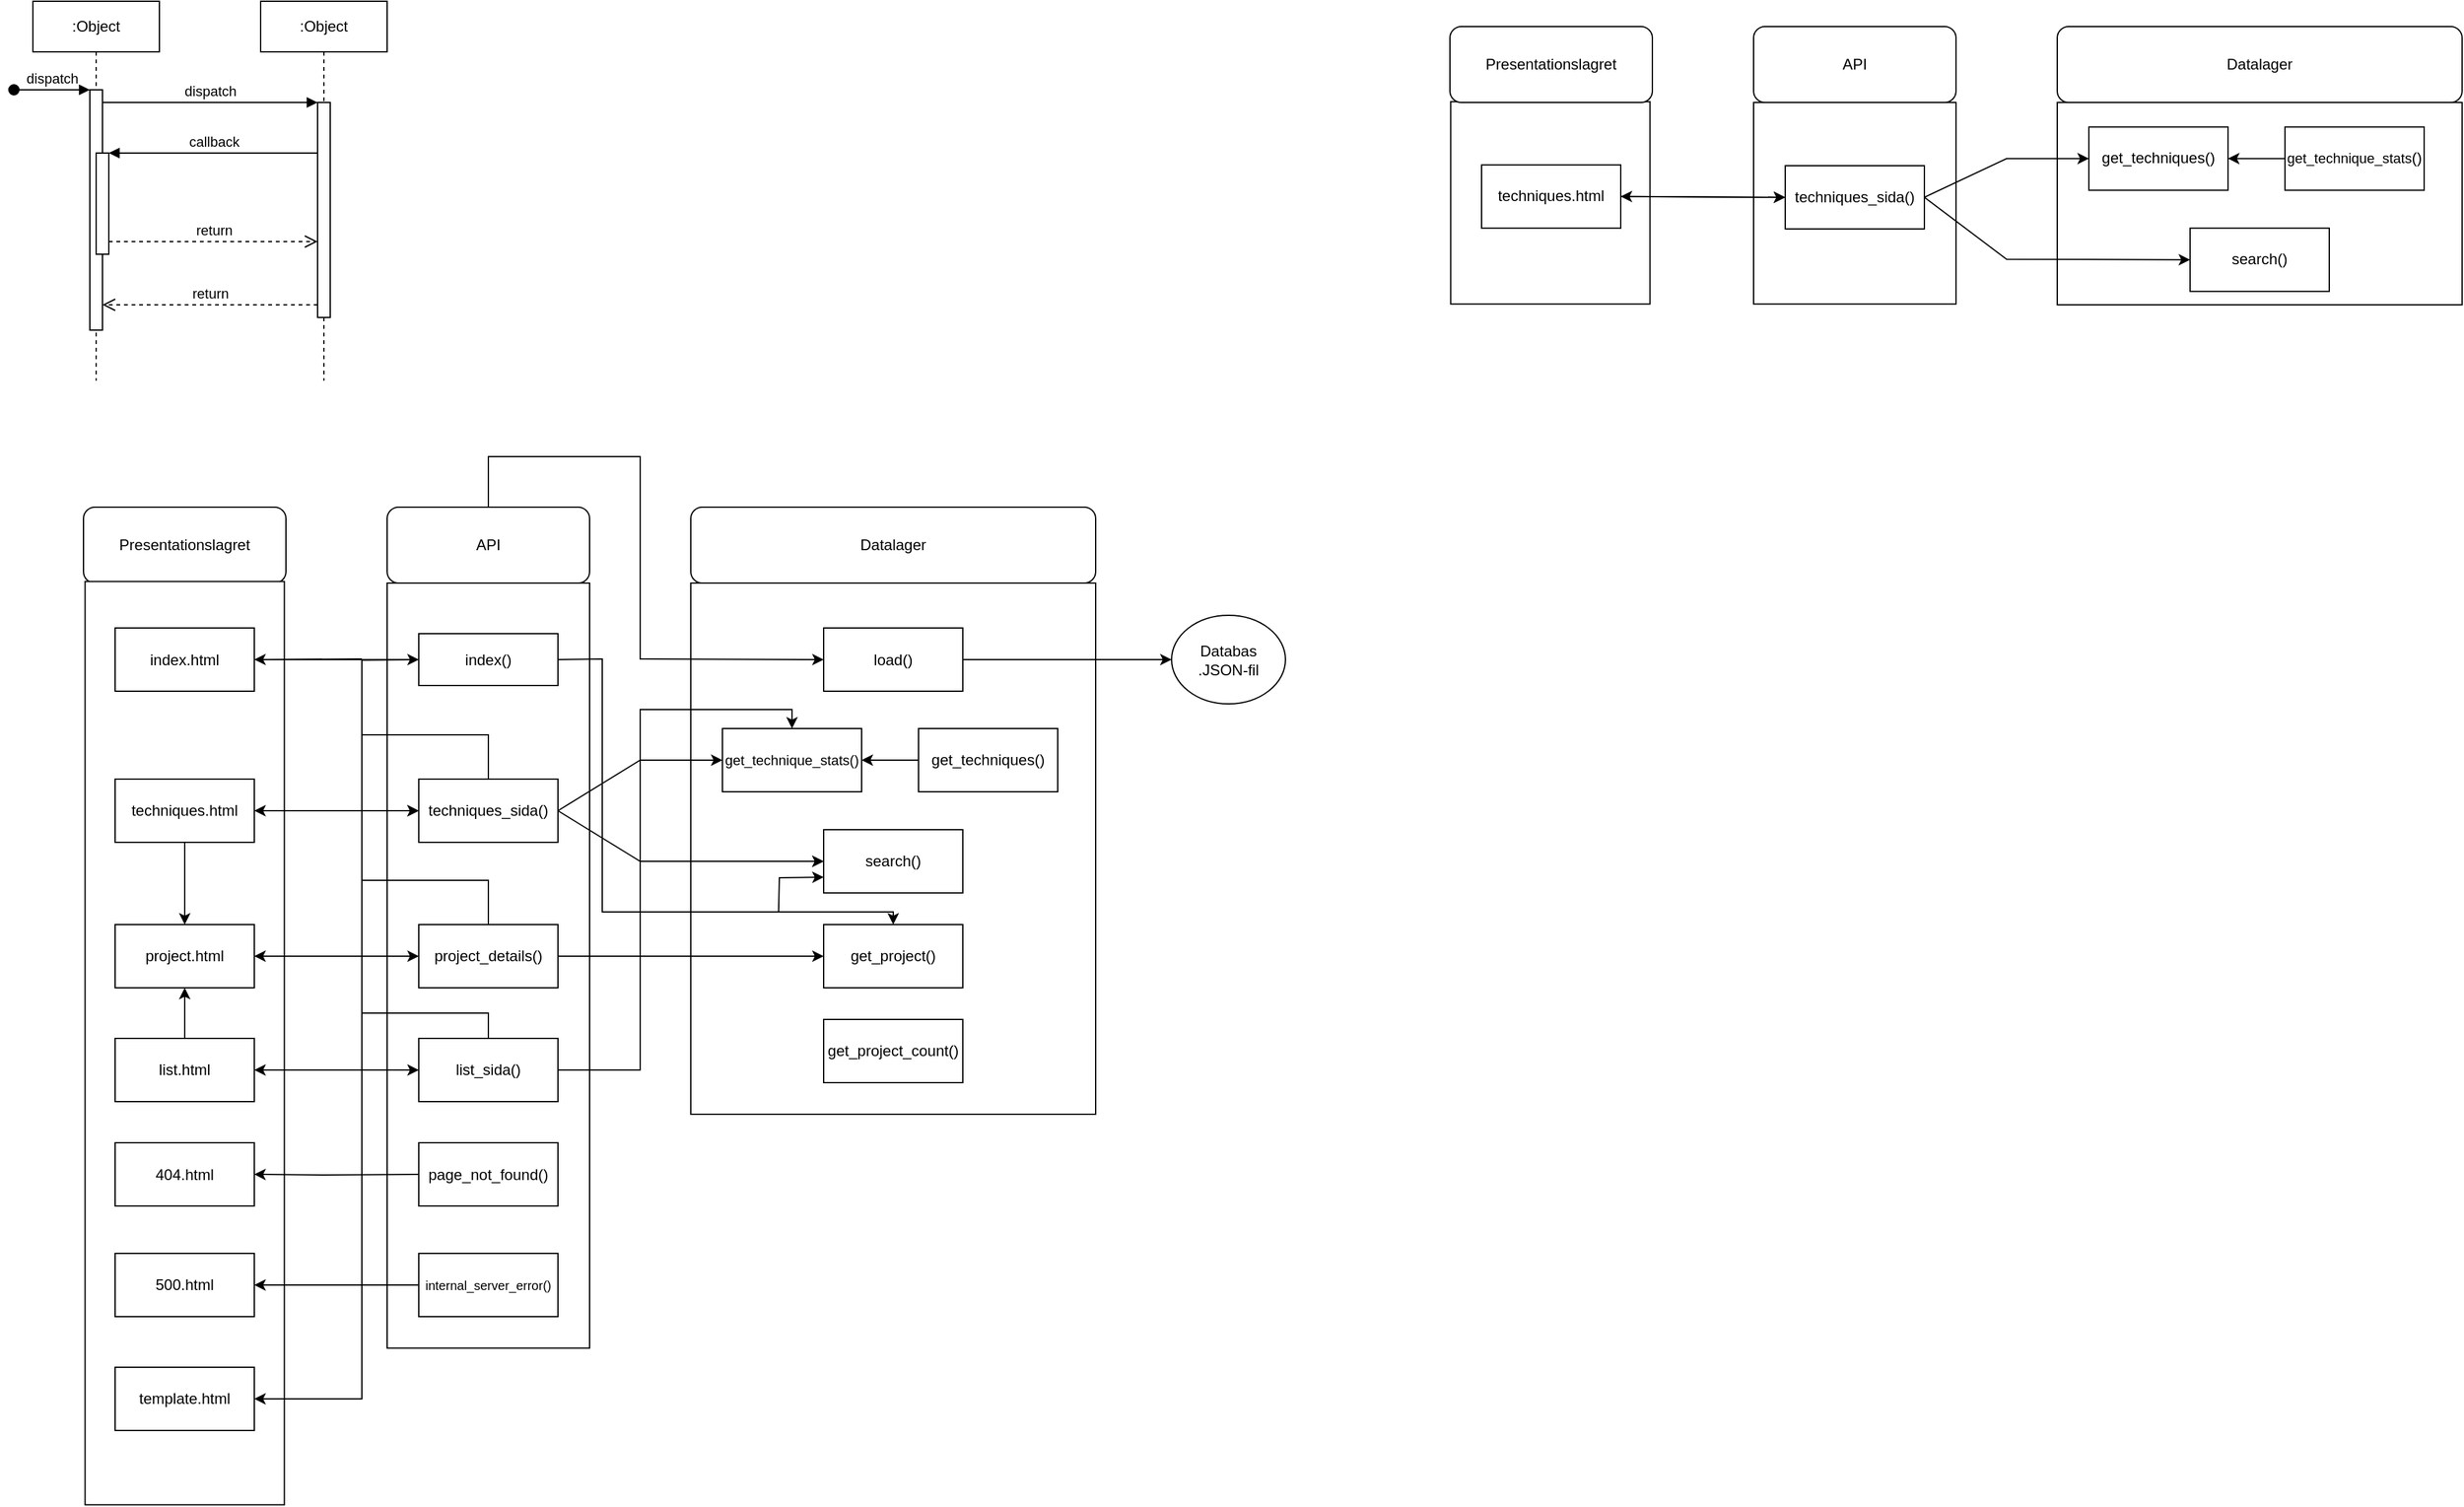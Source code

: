 <mxfile version="24.8.0">
  <diagram name="Page-1" id="2YBvvXClWsGukQMizWep">
    <mxGraphModel dx="1639" dy="915" grid="1" gridSize="10" guides="1" tooltips="1" connect="1" arrows="1" fold="1" page="1" pageScale="1" pageWidth="850" pageHeight="1100" math="0" shadow="0">
      <root>
        <mxCell id="0" />
        <mxCell id="1" parent="0" />
        <mxCell id="aM9ryv3xv72pqoxQDRHE-1" value=":Object" style="shape=umlLifeline;perimeter=lifelinePerimeter;whiteSpace=wrap;html=1;container=0;dropTarget=0;collapsible=0;recursiveResize=0;outlineConnect=0;portConstraint=eastwest;newEdgeStyle={&quot;edgeStyle&quot;:&quot;elbowEdgeStyle&quot;,&quot;elbow&quot;:&quot;vertical&quot;,&quot;curved&quot;:0,&quot;rounded&quot;:0};" parent="1" vertex="1">
          <mxGeometry x="40" y="40" width="100" height="300" as="geometry" />
        </mxCell>
        <mxCell id="aM9ryv3xv72pqoxQDRHE-2" value="" style="html=1;points=[];perimeter=orthogonalPerimeter;outlineConnect=0;targetShapes=umlLifeline;portConstraint=eastwest;newEdgeStyle={&quot;edgeStyle&quot;:&quot;elbowEdgeStyle&quot;,&quot;elbow&quot;:&quot;vertical&quot;,&quot;curved&quot;:0,&quot;rounded&quot;:0};" parent="aM9ryv3xv72pqoxQDRHE-1" vertex="1">
          <mxGeometry x="45" y="70" width="10" height="190" as="geometry" />
        </mxCell>
        <mxCell id="aM9ryv3xv72pqoxQDRHE-3" value="dispatch" style="html=1;verticalAlign=bottom;startArrow=oval;endArrow=block;startSize=8;edgeStyle=elbowEdgeStyle;elbow=vertical;curved=0;rounded=0;" parent="aM9ryv3xv72pqoxQDRHE-1" target="aM9ryv3xv72pqoxQDRHE-2" edge="1">
          <mxGeometry relative="1" as="geometry">
            <mxPoint x="-15" y="70" as="sourcePoint" />
          </mxGeometry>
        </mxCell>
        <mxCell id="aM9ryv3xv72pqoxQDRHE-4" value="" style="html=1;points=[];perimeter=orthogonalPerimeter;outlineConnect=0;targetShapes=umlLifeline;portConstraint=eastwest;newEdgeStyle={&quot;edgeStyle&quot;:&quot;elbowEdgeStyle&quot;,&quot;elbow&quot;:&quot;vertical&quot;,&quot;curved&quot;:0,&quot;rounded&quot;:0};" parent="aM9ryv3xv72pqoxQDRHE-1" vertex="1">
          <mxGeometry x="50" y="120" width="10" height="80" as="geometry" />
        </mxCell>
        <mxCell id="aM9ryv3xv72pqoxQDRHE-5" value=":Object" style="shape=umlLifeline;perimeter=lifelinePerimeter;whiteSpace=wrap;html=1;container=0;dropTarget=0;collapsible=0;recursiveResize=0;outlineConnect=0;portConstraint=eastwest;newEdgeStyle={&quot;edgeStyle&quot;:&quot;elbowEdgeStyle&quot;,&quot;elbow&quot;:&quot;vertical&quot;,&quot;curved&quot;:0,&quot;rounded&quot;:0};" parent="1" vertex="1">
          <mxGeometry x="220" y="40" width="100" height="300" as="geometry" />
        </mxCell>
        <mxCell id="aM9ryv3xv72pqoxQDRHE-6" value="" style="html=1;points=[];perimeter=orthogonalPerimeter;outlineConnect=0;targetShapes=umlLifeline;portConstraint=eastwest;newEdgeStyle={&quot;edgeStyle&quot;:&quot;elbowEdgeStyle&quot;,&quot;elbow&quot;:&quot;vertical&quot;,&quot;curved&quot;:0,&quot;rounded&quot;:0};" parent="aM9ryv3xv72pqoxQDRHE-5" vertex="1">
          <mxGeometry x="45" y="80" width="10" height="170" as="geometry" />
        </mxCell>
        <mxCell id="aM9ryv3xv72pqoxQDRHE-7" value="dispatch" style="html=1;verticalAlign=bottom;endArrow=block;edgeStyle=elbowEdgeStyle;elbow=vertical;curved=0;rounded=0;" parent="1" source="aM9ryv3xv72pqoxQDRHE-2" target="aM9ryv3xv72pqoxQDRHE-6" edge="1">
          <mxGeometry relative="1" as="geometry">
            <mxPoint x="195" y="130" as="sourcePoint" />
            <Array as="points">
              <mxPoint x="180" y="120" />
            </Array>
          </mxGeometry>
        </mxCell>
        <mxCell id="aM9ryv3xv72pqoxQDRHE-8" value="return" style="html=1;verticalAlign=bottom;endArrow=open;dashed=1;endSize=8;edgeStyle=elbowEdgeStyle;elbow=vertical;curved=0;rounded=0;" parent="1" source="aM9ryv3xv72pqoxQDRHE-6" target="aM9ryv3xv72pqoxQDRHE-2" edge="1">
          <mxGeometry relative="1" as="geometry">
            <mxPoint x="195" y="205" as="targetPoint" />
            <Array as="points">
              <mxPoint x="190" y="280" />
            </Array>
          </mxGeometry>
        </mxCell>
        <mxCell id="aM9ryv3xv72pqoxQDRHE-9" value="callback" style="html=1;verticalAlign=bottom;endArrow=block;edgeStyle=elbowEdgeStyle;elbow=vertical;curved=0;rounded=0;" parent="1" source="aM9ryv3xv72pqoxQDRHE-6" target="aM9ryv3xv72pqoxQDRHE-4" edge="1">
          <mxGeometry relative="1" as="geometry">
            <mxPoint x="175" y="160" as="sourcePoint" />
            <Array as="points">
              <mxPoint x="190" y="160" />
            </Array>
          </mxGeometry>
        </mxCell>
        <mxCell id="aM9ryv3xv72pqoxQDRHE-10" value="return" style="html=1;verticalAlign=bottom;endArrow=open;dashed=1;endSize=8;edgeStyle=elbowEdgeStyle;elbow=vertical;curved=0;rounded=0;" parent="1" source="aM9ryv3xv72pqoxQDRHE-4" target="aM9ryv3xv72pqoxQDRHE-6" edge="1">
          <mxGeometry relative="1" as="geometry">
            <mxPoint x="175" y="235" as="targetPoint" />
            <Array as="points">
              <mxPoint x="180" y="230" />
            </Array>
          </mxGeometry>
        </mxCell>
        <mxCell id="dzgXMHapNwowrjusKW1O-1" value="Presentationslagret" style="rounded=1;whiteSpace=wrap;html=1;" parent="1" vertex="1">
          <mxGeometry x="80" y="440" width="160" height="60" as="geometry" />
        </mxCell>
        <mxCell id="dzgXMHapNwowrjusKW1O-2" value="API" style="rounded=1;whiteSpace=wrap;html=1;" parent="1" vertex="1">
          <mxGeometry x="320" y="440" width="160" height="60" as="geometry" />
        </mxCell>
        <mxCell id="dzgXMHapNwowrjusKW1O-3" value="Datalager" style="rounded=1;whiteSpace=wrap;html=1;" parent="1" vertex="1">
          <mxGeometry x="560" y="440" width="320" height="60" as="geometry" />
        </mxCell>
        <mxCell id="dzgXMHapNwowrjusKW1O-9" value="" style="rounded=0;whiteSpace=wrap;html=1;rotation=90;" parent="1" vertex="1">
          <mxGeometry x="-205" y="785" width="730" height="157.5" as="geometry" />
        </mxCell>
        <mxCell id="dzgXMHapNwowrjusKW1O-11" value="" style="rounded=0;whiteSpace=wrap;html=1;rotation=90;" parent="1" vertex="1">
          <mxGeometry x="510" y="550" width="420" height="320" as="geometry" />
        </mxCell>
        <mxCell id="dzgXMHapNwowrjusKW1O-12" value="" style="rounded=0;whiteSpace=wrap;html=1;rotation=90;" parent="1" vertex="1">
          <mxGeometry x="97.58" y="722.43" width="604.84" height="160" as="geometry" />
        </mxCell>
        <mxCell id="exSdz0iTrDbsph4KnE0r-6" value="" style="endArrow=classic;startArrow=classic;html=1;rounded=0;entryX=0;entryY=0.5;entryDx=0;entryDy=0;exitX=1;exitY=0.5;exitDx=0;exitDy=0;" parent="1" edge="1">
          <mxGeometry width="50" height="50" relative="1" as="geometry">
            <mxPoint x="215" y="680" as="sourcePoint" />
            <mxPoint x="345" y="680" as="targetPoint" />
          </mxGeometry>
        </mxCell>
        <mxCell id="exSdz0iTrDbsph4KnE0r-7" value="" style="endArrow=classic;html=1;rounded=0;exitX=1;exitY=0.5;exitDx=0;exitDy=0;entryX=0;entryY=0.5;entryDx=0;entryDy=0;" parent="1" source="exSdz0iTrDbsph4KnE0r-10" target="exSdz0iTrDbsph4KnE0r-8" edge="1">
          <mxGeometry width="50" height="50" relative="1" as="geometry">
            <mxPoint x="500" y="610" as="sourcePoint" />
            <mxPoint x="550" y="560" as="targetPoint" />
            <Array as="points">
              <mxPoint x="520" y="640" />
            </Array>
          </mxGeometry>
        </mxCell>
        <mxCell id="exSdz0iTrDbsph4KnE0r-8" value="&lt;font style=&quot;font-size: 11px;&quot;&gt;get_technique_stats()&lt;/font&gt;" style="rounded=0;whiteSpace=wrap;html=1;" parent="1" vertex="1">
          <mxGeometry x="585" y="615" width="110" height="50" as="geometry" />
        </mxCell>
        <mxCell id="exSdz0iTrDbsph4KnE0r-9" value="search()" style="rounded=0;whiteSpace=wrap;html=1;" parent="1" vertex="1">
          <mxGeometry x="665" y="695" width="110" height="50" as="geometry" />
        </mxCell>
        <mxCell id="exSdz0iTrDbsph4KnE0r-10" value="techniques_sida()" style="rounded=0;whiteSpace=wrap;html=1;" parent="1" vertex="1">
          <mxGeometry x="345" y="655" width="110" height="50" as="geometry" />
        </mxCell>
        <mxCell id="exSdz0iTrDbsph4KnE0r-11" value="techniques.html" style="rounded=0;whiteSpace=wrap;html=1;" parent="1" vertex="1">
          <mxGeometry x="105" y="655" width="110" height="50" as="geometry" />
        </mxCell>
        <mxCell id="exSdz0iTrDbsph4KnE0r-12" value="" style="endArrow=classic;html=1;rounded=0;entryX=0;entryY=0.5;entryDx=0;entryDy=0;" parent="1" target="exSdz0iTrDbsph4KnE0r-9" edge="1">
          <mxGeometry width="50" height="50" relative="1" as="geometry">
            <mxPoint x="455" y="680" as="sourcePoint" />
            <mxPoint x="585" y="720" as="targetPoint" />
            <Array as="points">
              <mxPoint x="520" y="720" />
            </Array>
          </mxGeometry>
        </mxCell>
        <mxCell id="pZZZTIVd4_5sOHY59pwx-2" value="list.html" style="rounded=0;whiteSpace=wrap;html=1;" parent="1" vertex="1">
          <mxGeometry x="105" y="860" width="110" height="50" as="geometry" />
        </mxCell>
        <mxCell id="pZZZTIVd4_5sOHY59pwx-3" value="project.html" style="rounded=0;whiteSpace=wrap;html=1;" parent="1" vertex="1">
          <mxGeometry x="105" y="770" width="110" height="50" as="geometry" />
        </mxCell>
        <mxCell id="pZZZTIVd4_5sOHY59pwx-4" value="index.html" style="rounded=0;whiteSpace=wrap;html=1;" parent="1" vertex="1">
          <mxGeometry x="105" y="535.5" width="110" height="50" as="geometry" />
        </mxCell>
        <mxCell id="f7MKsBxfXgavQIuiz3mG-1" value="template.html" style="rounded=0;whiteSpace=wrap;html=1;" parent="1" vertex="1">
          <mxGeometry x="105" y="1120" width="110" height="50" as="geometry" />
        </mxCell>
        <mxCell id="f7MKsBxfXgavQIuiz3mG-2" value="index()" style="rounded=0;whiteSpace=wrap;html=1;" parent="1" vertex="1">
          <mxGeometry x="345" y="540" width="110" height="41" as="geometry" />
        </mxCell>
        <mxCell id="f7MKsBxfXgavQIuiz3mG-3" value="project_details()" style="rounded=0;whiteSpace=wrap;html=1;" parent="1" vertex="1">
          <mxGeometry x="345" y="770" width="110" height="50" as="geometry" />
        </mxCell>
        <mxCell id="f7MKsBxfXgavQIuiz3mG-4" value="list_sida()" style="rounded=0;whiteSpace=wrap;html=1;" parent="1" vertex="1">
          <mxGeometry x="345" y="860" width="110" height="50" as="geometry" />
        </mxCell>
        <mxCell id="f7MKsBxfXgavQIuiz3mG-5" value="load()" style="rounded=0;whiteSpace=wrap;html=1;" parent="1" vertex="1">
          <mxGeometry x="665" y="535.5" width="110" height="50" as="geometry" />
        </mxCell>
        <mxCell id="f7MKsBxfXgavQIuiz3mG-7" value="&lt;font style=&quot;font-size: 12px;&quot;&gt;get_techniques()&lt;/font&gt;" style="rounded=0;whiteSpace=wrap;html=1;" parent="1" vertex="1">
          <mxGeometry x="740" y="615" width="110" height="50" as="geometry" />
        </mxCell>
        <mxCell id="f7MKsBxfXgavQIuiz3mG-8" value="get_project()" style="rounded=0;whiteSpace=wrap;html=1;" parent="1" vertex="1">
          <mxGeometry x="665" y="770" width="110" height="50" as="geometry" />
        </mxCell>
        <mxCell id="f7MKsBxfXgavQIuiz3mG-9" value="get_project_count()" style="rounded=0;whiteSpace=wrap;html=1;" parent="1" vertex="1">
          <mxGeometry x="665" y="845" width="110" height="50" as="geometry" />
        </mxCell>
        <mxCell id="f7MKsBxfXgavQIuiz3mG-10" value="" style="endArrow=classic;html=1;rounded=0;entryX=1;entryY=0.5;entryDx=0;entryDy=0;" parent="1" target="f7MKsBxfXgavQIuiz3mG-1" edge="1">
          <mxGeometry width="50" height="50" relative="1" as="geometry">
            <mxPoint x="300" y="560" as="sourcePoint" />
            <mxPoint x="400" y="1160" as="targetPoint" />
            <Array as="points">
              <mxPoint x="300" y="1145" />
            </Array>
          </mxGeometry>
        </mxCell>
        <mxCell id="f7MKsBxfXgavQIuiz3mG-12" value="" style="endArrow=none;html=1;rounded=0;entryX=0;entryY=0.5;entryDx=0;entryDy=0;" parent="1" target="f7MKsBxfXgavQIuiz3mG-2" edge="1">
          <mxGeometry width="50" height="50" relative="1" as="geometry">
            <mxPoint x="300" y="561" as="sourcePoint" />
            <mxPoint x="330" y="510" as="targetPoint" />
          </mxGeometry>
        </mxCell>
        <mxCell id="f7MKsBxfXgavQIuiz3mG-13" value="" style="endArrow=none;html=1;rounded=0;exitX=0.5;exitY=0;exitDx=0;exitDy=0;" parent="1" source="exSdz0iTrDbsph4KnE0r-10" edge="1">
          <mxGeometry width="50" height="50" relative="1" as="geometry">
            <mxPoint x="390" y="640" as="sourcePoint" />
            <mxPoint x="300" y="620" as="targetPoint" />
            <Array as="points">
              <mxPoint x="400" y="620" />
            </Array>
          </mxGeometry>
        </mxCell>
        <mxCell id="f7MKsBxfXgavQIuiz3mG-14" value="" style="endArrow=none;html=1;rounded=0;exitX=0.5;exitY=0;exitDx=0;exitDy=0;" parent="1" edge="1">
          <mxGeometry width="50" height="50" relative="1" as="geometry">
            <mxPoint x="400" y="770" as="sourcePoint" />
            <mxPoint x="300" y="735" as="targetPoint" />
            <Array as="points">
              <mxPoint x="400" y="735" />
            </Array>
          </mxGeometry>
        </mxCell>
        <mxCell id="f7MKsBxfXgavQIuiz3mG-15" value="" style="endArrow=none;html=1;rounded=0;exitX=0.5;exitY=0;exitDx=0;exitDy=0;" parent="1" edge="1" source="f7MKsBxfXgavQIuiz3mG-4">
          <mxGeometry width="50" height="50" relative="1" as="geometry">
            <mxPoint x="540" y="820" as="sourcePoint" />
            <mxPoint x="300" y="840" as="targetPoint" />
            <Array as="points">
              <mxPoint x="400" y="840" />
            </Array>
          </mxGeometry>
        </mxCell>
        <mxCell id="f7MKsBxfXgavQIuiz3mG-16" value="" style="endArrow=classic;html=1;rounded=0;exitX=0.5;exitY=0;exitDx=0;exitDy=0;entryX=0.5;entryY=1;entryDx=0;entryDy=0;" parent="1" source="pZZZTIVd4_5sOHY59pwx-2" target="pZZZTIVd4_5sOHY59pwx-3" edge="1">
          <mxGeometry width="50" height="50" relative="1" as="geometry">
            <mxPoint x="160" y="877.5" as="sourcePoint" />
            <mxPoint x="210" y="827.5" as="targetPoint" />
          </mxGeometry>
        </mxCell>
        <mxCell id="f7MKsBxfXgavQIuiz3mG-17" value="" style="endArrow=classic;html=1;rounded=0;exitX=0.5;exitY=1;exitDx=0;exitDy=0;entryX=0.5;entryY=0;entryDx=0;entryDy=0;" parent="1" source="exSdz0iTrDbsph4KnE0r-11" target="pZZZTIVd4_5sOHY59pwx-3" edge="1">
          <mxGeometry width="50" height="50" relative="1" as="geometry">
            <mxPoint x="160" y="745" as="sourcePoint" />
            <mxPoint x="210" y="695" as="targetPoint" />
          </mxGeometry>
        </mxCell>
        <mxCell id="f7MKsBxfXgavQIuiz3mG-18" value="" style="endArrow=classic;html=1;rounded=0;entryX=1;entryY=0.5;entryDx=0;entryDy=0;" parent="1" target="pZZZTIVd4_5sOHY59pwx-4" edge="1">
          <mxGeometry width="50" height="50" relative="1" as="geometry">
            <mxPoint x="300" y="560" as="sourcePoint" />
            <mxPoint x="350" y="510" as="targetPoint" />
          </mxGeometry>
        </mxCell>
        <mxCell id="f7MKsBxfXgavQIuiz3mG-19" value="" style="endArrow=classic;html=1;rounded=0;entryX=1;entryY=0.5;entryDx=0;entryDy=0;exitX=0;exitY=0.5;exitDx=0;exitDy=0;" parent="1" source="f7MKsBxfXgavQIuiz3mG-3" target="pZZZTIVd4_5sOHY59pwx-3" edge="1">
          <mxGeometry width="50" height="50" relative="1" as="geometry">
            <mxPoint x="345" y="800" as="sourcePoint" />
            <mxPoint x="395" y="750" as="targetPoint" />
          </mxGeometry>
        </mxCell>
        <mxCell id="f7MKsBxfXgavQIuiz3mG-20" value="" style="endArrow=none;html=1;rounded=0;" parent="1" edge="1">
          <mxGeometry width="50" height="50" relative="1" as="geometry">
            <mxPoint x="300" y="1040" as="sourcePoint" />
            <mxPoint x="300" y="560" as="targetPoint" />
          </mxGeometry>
        </mxCell>
        <mxCell id="f7MKsBxfXgavQIuiz3mG-21" value="" style="endArrow=classic;html=1;rounded=0;entryX=1;entryY=0.5;entryDx=0;entryDy=0;exitX=0;exitY=0.5;exitDx=0;exitDy=0;" parent="1" source="f7MKsBxfXgavQIuiz3mG-4" target="pZZZTIVd4_5sOHY59pwx-2" edge="1">
          <mxGeometry width="50" height="50" relative="1" as="geometry">
            <mxPoint x="345" y="920" as="sourcePoint" />
            <mxPoint x="395" y="870" as="targetPoint" />
          </mxGeometry>
        </mxCell>
        <mxCell id="f7MKsBxfXgavQIuiz3mG-22" value="" style="endArrow=classic;html=1;rounded=0;entryX=0;entryY=0.5;entryDx=0;entryDy=0;exitX=0.5;exitY=0;exitDx=0;exitDy=0;" parent="1" source="dzgXMHapNwowrjusKW1O-2" target="f7MKsBxfXgavQIuiz3mG-5" edge="1">
          <mxGeometry width="50" height="50" relative="1" as="geometry">
            <mxPoint x="455" y="570" as="sourcePoint" />
            <mxPoint x="505" y="520" as="targetPoint" />
            <Array as="points">
              <mxPoint x="400" y="400" />
              <mxPoint x="520" y="400" />
              <mxPoint x="520" y="560" />
            </Array>
          </mxGeometry>
        </mxCell>
        <mxCell id="f7MKsBxfXgavQIuiz3mG-25" value="" style="endArrow=classic;html=1;rounded=0;exitX=1;exitY=0.5;exitDx=0;exitDy=0;entryX=0;entryY=0.5;entryDx=0;entryDy=0;" parent="1" source="pZZZTIVd4_5sOHY59pwx-2" target="f7MKsBxfXgavQIuiz3mG-4" edge="1">
          <mxGeometry width="50" height="50" relative="1" as="geometry">
            <mxPoint x="280" y="920" as="sourcePoint" />
            <mxPoint x="350" y="910" as="targetPoint" />
          </mxGeometry>
        </mxCell>
        <mxCell id="f7MKsBxfXgavQIuiz3mG-26" value="" style="endArrow=classic;html=1;rounded=0;entryX=0;entryY=0.5;entryDx=0;entryDy=0;exitX=1;exitY=0.5;exitDx=0;exitDy=0;" parent="1" source="pZZZTIVd4_5sOHY59pwx-3" target="f7MKsBxfXgavQIuiz3mG-3" edge="1">
          <mxGeometry width="50" height="50" relative="1" as="geometry">
            <mxPoint x="215" y="795" as="sourcePoint" />
            <mxPoint x="265" y="745" as="targetPoint" />
          </mxGeometry>
        </mxCell>
        <mxCell id="f7MKsBxfXgavQIuiz3mG-27" value="" style="endArrow=classic;html=1;rounded=0;entryX=0;entryY=0.5;entryDx=0;entryDy=0;exitX=1;exitY=0.5;exitDx=0;exitDy=0;" parent="1" source="exSdz0iTrDbsph4KnE0r-11" target="exSdz0iTrDbsph4KnE0r-10" edge="1">
          <mxGeometry width="50" height="50" relative="1" as="geometry">
            <mxPoint x="220" y="680" as="sourcePoint" />
            <mxPoint x="270" y="630" as="targetPoint" />
          </mxGeometry>
        </mxCell>
        <mxCell id="f7MKsBxfXgavQIuiz3mG-28" value="" style="endArrow=classic;html=1;rounded=0;entryX=0;entryY=0.5;entryDx=0;entryDy=0;exitX=1;exitY=0.5;exitDx=0;exitDy=0;" parent="1" source="pZZZTIVd4_5sOHY59pwx-4" target="f7MKsBxfXgavQIuiz3mG-2" edge="1">
          <mxGeometry width="50" height="50" relative="1" as="geometry">
            <mxPoint x="215" y="560" as="sourcePoint" />
            <mxPoint x="265" y="510" as="targetPoint" />
          </mxGeometry>
        </mxCell>
        <mxCell id="f7MKsBxfXgavQIuiz3mG-29" value="" style="endArrow=classic;html=1;rounded=0;entryX=0;entryY=0.5;entryDx=0;entryDy=0;" parent="1" source="f7MKsBxfXgavQIuiz3mG-4" target="exSdz0iTrDbsph4KnE0r-9" edge="1">
          <mxGeometry width="50" height="50" relative="1" as="geometry">
            <mxPoint x="455" y="920" as="sourcePoint" />
            <mxPoint x="520" y="720" as="targetPoint" />
            <Array as="points">
              <mxPoint x="520" y="885" />
              <mxPoint x="520" y="720" />
            </Array>
          </mxGeometry>
        </mxCell>
        <mxCell id="f7MKsBxfXgavQIuiz3mG-30" value="" style="endArrow=classic;html=1;rounded=0;exitX=1;exitY=0.5;exitDx=0;exitDy=0;entryX=0.5;entryY=0;entryDx=0;entryDy=0;" parent="1" source="f7MKsBxfXgavQIuiz3mG-4" target="exSdz0iTrDbsph4KnE0r-8" edge="1">
          <mxGeometry width="50" height="50" relative="1" as="geometry">
            <mxPoint x="505" y="940" as="sourcePoint" />
            <mxPoint x="520" y="600" as="targetPoint" />
            <Array as="points">
              <mxPoint x="520" y="885" />
              <mxPoint x="520" y="600" />
              <mxPoint x="640" y="600" />
            </Array>
          </mxGeometry>
        </mxCell>
        <mxCell id="f7MKsBxfXgavQIuiz3mG-31" value="" style="endArrow=classic;html=1;rounded=0;entryX=1;entryY=0.5;entryDx=0;entryDy=0;exitX=0;exitY=0.5;exitDx=0;exitDy=0;" parent="1" source="f7MKsBxfXgavQIuiz3mG-7" target="exSdz0iTrDbsph4KnE0r-8" edge="1">
          <mxGeometry width="50" height="50" relative="1" as="geometry">
            <mxPoint x="920" y="680" as="sourcePoint" />
            <mxPoint x="700" y="640" as="targetPoint" />
          </mxGeometry>
        </mxCell>
        <mxCell id="f7MKsBxfXgavQIuiz3mG-33" value="" style="endArrow=classic;html=1;rounded=0;exitX=1;exitY=0.5;exitDx=0;exitDy=0;entryX=0;entryY=0.5;entryDx=0;entryDy=0;" parent="1" source="f7MKsBxfXgavQIuiz3mG-3" target="f7MKsBxfXgavQIuiz3mG-8" edge="1">
          <mxGeometry width="50" height="50" relative="1" as="geometry">
            <mxPoint x="455" y="800" as="sourcePoint" />
            <mxPoint x="505" y="750" as="targetPoint" />
          </mxGeometry>
        </mxCell>
        <mxCell id="f7MKsBxfXgavQIuiz3mG-36" value="" style="endArrow=classic;html=1;rounded=0;exitX=1;exitY=0.5;exitDx=0;exitDy=0;entryX=0.5;entryY=0;entryDx=0;entryDy=0;" parent="1" source="f7MKsBxfXgavQIuiz3mG-2" target="f7MKsBxfXgavQIuiz3mG-8" edge="1">
          <mxGeometry width="50" height="50" relative="1" as="geometry">
            <mxPoint x="480" y="560" as="sourcePoint" />
            <mxPoint x="540" y="520" as="targetPoint" />
            <Array as="points">
              <mxPoint x="490" y="560" />
              <mxPoint x="490" y="760" />
              <mxPoint x="720" y="760" />
            </Array>
          </mxGeometry>
        </mxCell>
        <mxCell id="f7MKsBxfXgavQIuiz3mG-37" value="" style="endArrow=classic;html=1;rounded=0;exitX=0;exitY=0.5;exitDx=0;exitDy=0;entryX=0;entryY=0.75;entryDx=0;entryDy=0;" parent="1" target="exSdz0iTrDbsph4KnE0r-9" edge="1">
          <mxGeometry width="50" height="50" relative="1" as="geometry">
            <mxPoint x="629.38" y="760" as="sourcePoint" />
            <mxPoint x="651.047" y="695" as="targetPoint" />
            <Array as="points">
              <mxPoint x="630" y="733" />
            </Array>
          </mxGeometry>
        </mxCell>
        <mxCell id="qK2bQ5cK5VSPlQt5MMDx-1" value="Databas&lt;div&gt;.JSON-fil&lt;/div&gt;" style="ellipse;whiteSpace=wrap;html=1;" vertex="1" parent="1">
          <mxGeometry x="940" y="525.5" width="90" height="70" as="geometry" />
        </mxCell>
        <mxCell id="qK2bQ5cK5VSPlQt5MMDx-2" value="" style="endArrow=classic;html=1;rounded=0;exitX=1;exitY=0.5;exitDx=0;exitDy=0;entryX=0;entryY=0.5;entryDx=0;entryDy=0;" edge="1" parent="1" source="f7MKsBxfXgavQIuiz3mG-5" target="qK2bQ5cK5VSPlQt5MMDx-1">
          <mxGeometry width="50" height="50" relative="1" as="geometry">
            <mxPoint x="790" y="560" as="sourcePoint" />
            <mxPoint x="840" y="510" as="targetPoint" />
          </mxGeometry>
        </mxCell>
        <mxCell id="qK2bQ5cK5VSPlQt5MMDx-6" value="" style="rounded=0;whiteSpace=wrap;html=1;rotation=90;" vertex="1" parent="1">
          <mxGeometry x="1159.38" y="120.63" width="160" height="157.5" as="geometry" />
        </mxCell>
        <mxCell id="qK2bQ5cK5VSPlQt5MMDx-7" value="" style="rounded=0;whiteSpace=wrap;html=1;rotation=90;" vertex="1" parent="1">
          <mxGeometry x="1720" y="40" width="160" height="320" as="geometry" />
        </mxCell>
        <mxCell id="qK2bQ5cK5VSPlQt5MMDx-8" value="" style="rounded=0;whiteSpace=wrap;html=1;rotation=90;" vertex="1" parent="1">
          <mxGeometry x="1400.32" y="119.69" width="159.37" height="160" as="geometry" />
        </mxCell>
        <mxCell id="qK2bQ5cK5VSPlQt5MMDx-9" value="" style="endArrow=classic;startArrow=classic;html=1;rounded=0;entryX=0;entryY=0.5;entryDx=0;entryDy=0;exitX=1;exitY=0.5;exitDx=0;exitDy=0;" edge="1" parent="1" source="qK2bQ5cK5VSPlQt5MMDx-14" target="qK2bQ5cK5VSPlQt5MMDx-13">
          <mxGeometry width="50" height="50" relative="1" as="geometry">
            <mxPoint x="1295" y="204.38" as="sourcePoint" />
            <mxPoint x="1425" y="204.38" as="targetPoint" />
          </mxGeometry>
        </mxCell>
        <mxCell id="qK2bQ5cK5VSPlQt5MMDx-10" value="" style="endArrow=classic;html=1;rounded=0;exitX=1;exitY=0.5;exitDx=0;exitDy=0;entryX=0;entryY=0.5;entryDx=0;entryDy=0;" edge="1" parent="1" source="qK2bQ5cK5VSPlQt5MMDx-13" target="qK2bQ5cK5VSPlQt5MMDx-11">
          <mxGeometry width="50" height="50" relative="1" as="geometry">
            <mxPoint x="1580" y="134.38" as="sourcePoint" />
            <mxPoint x="1630" y="84.38" as="targetPoint" />
            <Array as="points">
              <mxPoint x="1600" y="164.38" />
            </Array>
          </mxGeometry>
        </mxCell>
        <mxCell id="qK2bQ5cK5VSPlQt5MMDx-11" value="&lt;font style=&quot;font-size: 12px;&quot;&gt;get_techniques()&lt;/font&gt;" style="rounded=0;whiteSpace=wrap;html=1;" vertex="1" parent="1">
          <mxGeometry x="1665" y="139.38" width="110" height="50" as="geometry" />
        </mxCell>
        <mxCell id="qK2bQ5cK5VSPlQt5MMDx-12" value="search()" style="rounded=0;whiteSpace=wrap;html=1;" vertex="1" parent="1">
          <mxGeometry x="1745" y="219.38" width="110" height="50" as="geometry" />
        </mxCell>
        <mxCell id="qK2bQ5cK5VSPlQt5MMDx-13" value="techniques_sida()" style="rounded=0;whiteSpace=wrap;html=1;" vertex="1" parent="1">
          <mxGeometry x="1425" y="170" width="110" height="50" as="geometry" />
        </mxCell>
        <mxCell id="qK2bQ5cK5VSPlQt5MMDx-14" value="techniques.html" style="rounded=0;whiteSpace=wrap;html=1;" vertex="1" parent="1">
          <mxGeometry x="1185" y="169.38" width="110" height="50" as="geometry" />
        </mxCell>
        <mxCell id="qK2bQ5cK5VSPlQt5MMDx-15" value="" style="endArrow=classic;html=1;rounded=0;entryX=0;entryY=0.5;entryDx=0;entryDy=0;exitX=1;exitY=0.5;exitDx=0;exitDy=0;" edge="1" parent="1" target="qK2bQ5cK5VSPlQt5MMDx-12" source="qK2bQ5cK5VSPlQt5MMDx-13">
          <mxGeometry width="50" height="50" relative="1" as="geometry">
            <mxPoint x="1535" y="204.38" as="sourcePoint" />
            <mxPoint x="1665" y="244.38" as="targetPoint" />
            <Array as="points">
              <mxPoint x="1600" y="244" />
            </Array>
          </mxGeometry>
        </mxCell>
        <mxCell id="qK2bQ5cK5VSPlQt5MMDx-24" value="&lt;font style=&quot;font-size: 11px;&quot;&gt;get_technique_stats&lt;/font&gt;&lt;font style=&quot;font-size: 12px;&quot;&gt;()&lt;/font&gt;" style="rounded=0;whiteSpace=wrap;html=1;" vertex="1" parent="1">
          <mxGeometry x="1820" y="139.38" width="110" height="50" as="geometry" />
        </mxCell>
        <mxCell id="qK2bQ5cK5VSPlQt5MMDx-41" value="" style="endArrow=classic;html=1;rounded=0;entryX=0;entryY=0.5;entryDx=0;entryDy=0;exitX=1;exitY=0.5;exitDx=0;exitDy=0;" edge="1" parent="1" source="qK2bQ5cK5VSPlQt5MMDx-14" target="qK2bQ5cK5VSPlQt5MMDx-13">
          <mxGeometry width="50" height="50" relative="1" as="geometry">
            <mxPoint x="1300" y="204.38" as="sourcePoint" />
            <mxPoint x="1350" y="154.38" as="targetPoint" />
          </mxGeometry>
        </mxCell>
        <mxCell id="qK2bQ5cK5VSPlQt5MMDx-45" value="" style="endArrow=classic;html=1;rounded=0;exitX=0;exitY=0.5;exitDx=0;exitDy=0;entryX=1;entryY=0.5;entryDx=0;entryDy=0;" edge="1" parent="1" source="qK2bQ5cK5VSPlQt5MMDx-24" target="qK2bQ5cK5VSPlQt5MMDx-11">
          <mxGeometry width="50" height="50" relative="1" as="geometry">
            <mxPoint x="1835" y="163.96" as="sourcePoint" />
            <mxPoint x="1775" y="163.96" as="targetPoint" />
          </mxGeometry>
        </mxCell>
        <mxCell id="qK2bQ5cK5VSPlQt5MMDx-49" value="Presentationslagret" style="rounded=1;whiteSpace=wrap;html=1;" vertex="1" parent="1">
          <mxGeometry x="1160" y="60" width="160" height="60" as="geometry" />
        </mxCell>
        <mxCell id="qK2bQ5cK5VSPlQt5MMDx-50" value="API" style="rounded=1;whiteSpace=wrap;html=1;" vertex="1" parent="1">
          <mxGeometry x="1400" y="60" width="160" height="60" as="geometry" />
        </mxCell>
        <mxCell id="qK2bQ5cK5VSPlQt5MMDx-51" value="Datalager" style="rounded=1;whiteSpace=wrap;html=1;" vertex="1" parent="1">
          <mxGeometry x="1640" y="60" width="320" height="60" as="geometry" />
        </mxCell>
        <mxCell id="qK2bQ5cK5VSPlQt5MMDx-56" value="500.html" style="rounded=0;whiteSpace=wrap;html=1;" vertex="1" parent="1">
          <mxGeometry x="105" y="1030" width="110" height="50" as="geometry" />
        </mxCell>
        <mxCell id="qK2bQ5cK5VSPlQt5MMDx-57" value="404.html" style="rounded=0;whiteSpace=wrap;html=1;" vertex="1" parent="1">
          <mxGeometry x="105" y="942.5" width="110" height="50" as="geometry" />
        </mxCell>
        <mxCell id="qK2bQ5cK5VSPlQt5MMDx-59" value="page_not_found()" style="rounded=0;whiteSpace=wrap;html=1;" vertex="1" parent="1">
          <mxGeometry x="345" y="942.5" width="110" height="50" as="geometry" />
        </mxCell>
        <mxCell id="qK2bQ5cK5VSPlQt5MMDx-60" value="" style="endArrow=classic;html=1;rounded=0;exitX=0;exitY=0.5;exitDx=0;exitDy=0;entryX=1;entryY=0.5;entryDx=0;entryDy=0;" edge="1" parent="1" source="qK2bQ5cK5VSPlQt5MMDx-59" target="qK2bQ5cK5VSPlQt5MMDx-57">
          <mxGeometry width="50" height="50" relative="1" as="geometry">
            <mxPoint x="310" y="1000" as="sourcePoint" />
            <mxPoint x="270" y="940" as="targetPoint" />
            <Array as="points">
              <mxPoint x="270" y="968" />
            </Array>
          </mxGeometry>
        </mxCell>
        <mxCell id="qK2bQ5cK5VSPlQt5MMDx-62" value="&lt;font style=&quot;font-size: 10px;&quot;&gt;&lt;font style=&quot;font-size: 10px;&quot;&gt;internal_server_error&lt;/font&gt;()&lt;/font&gt;" style="rounded=0;whiteSpace=wrap;html=1;" vertex="1" parent="1">
          <mxGeometry x="345" y="1030" width="110" height="50" as="geometry" />
        </mxCell>
        <mxCell id="qK2bQ5cK5VSPlQt5MMDx-63" value="" style="endArrow=classic;html=1;rounded=0;exitX=0;exitY=0.5;exitDx=0;exitDy=0;entryX=1;entryY=0.5;entryDx=0;entryDy=0;" edge="1" parent="1" source="qK2bQ5cK5VSPlQt5MMDx-62" target="qK2bQ5cK5VSPlQt5MMDx-56">
          <mxGeometry width="50" height="50" relative="1" as="geometry">
            <mxPoint x="300" y="1060" as="sourcePoint" />
            <mxPoint x="350" y="1010" as="targetPoint" />
          </mxGeometry>
        </mxCell>
      </root>
    </mxGraphModel>
  </diagram>
</mxfile>
